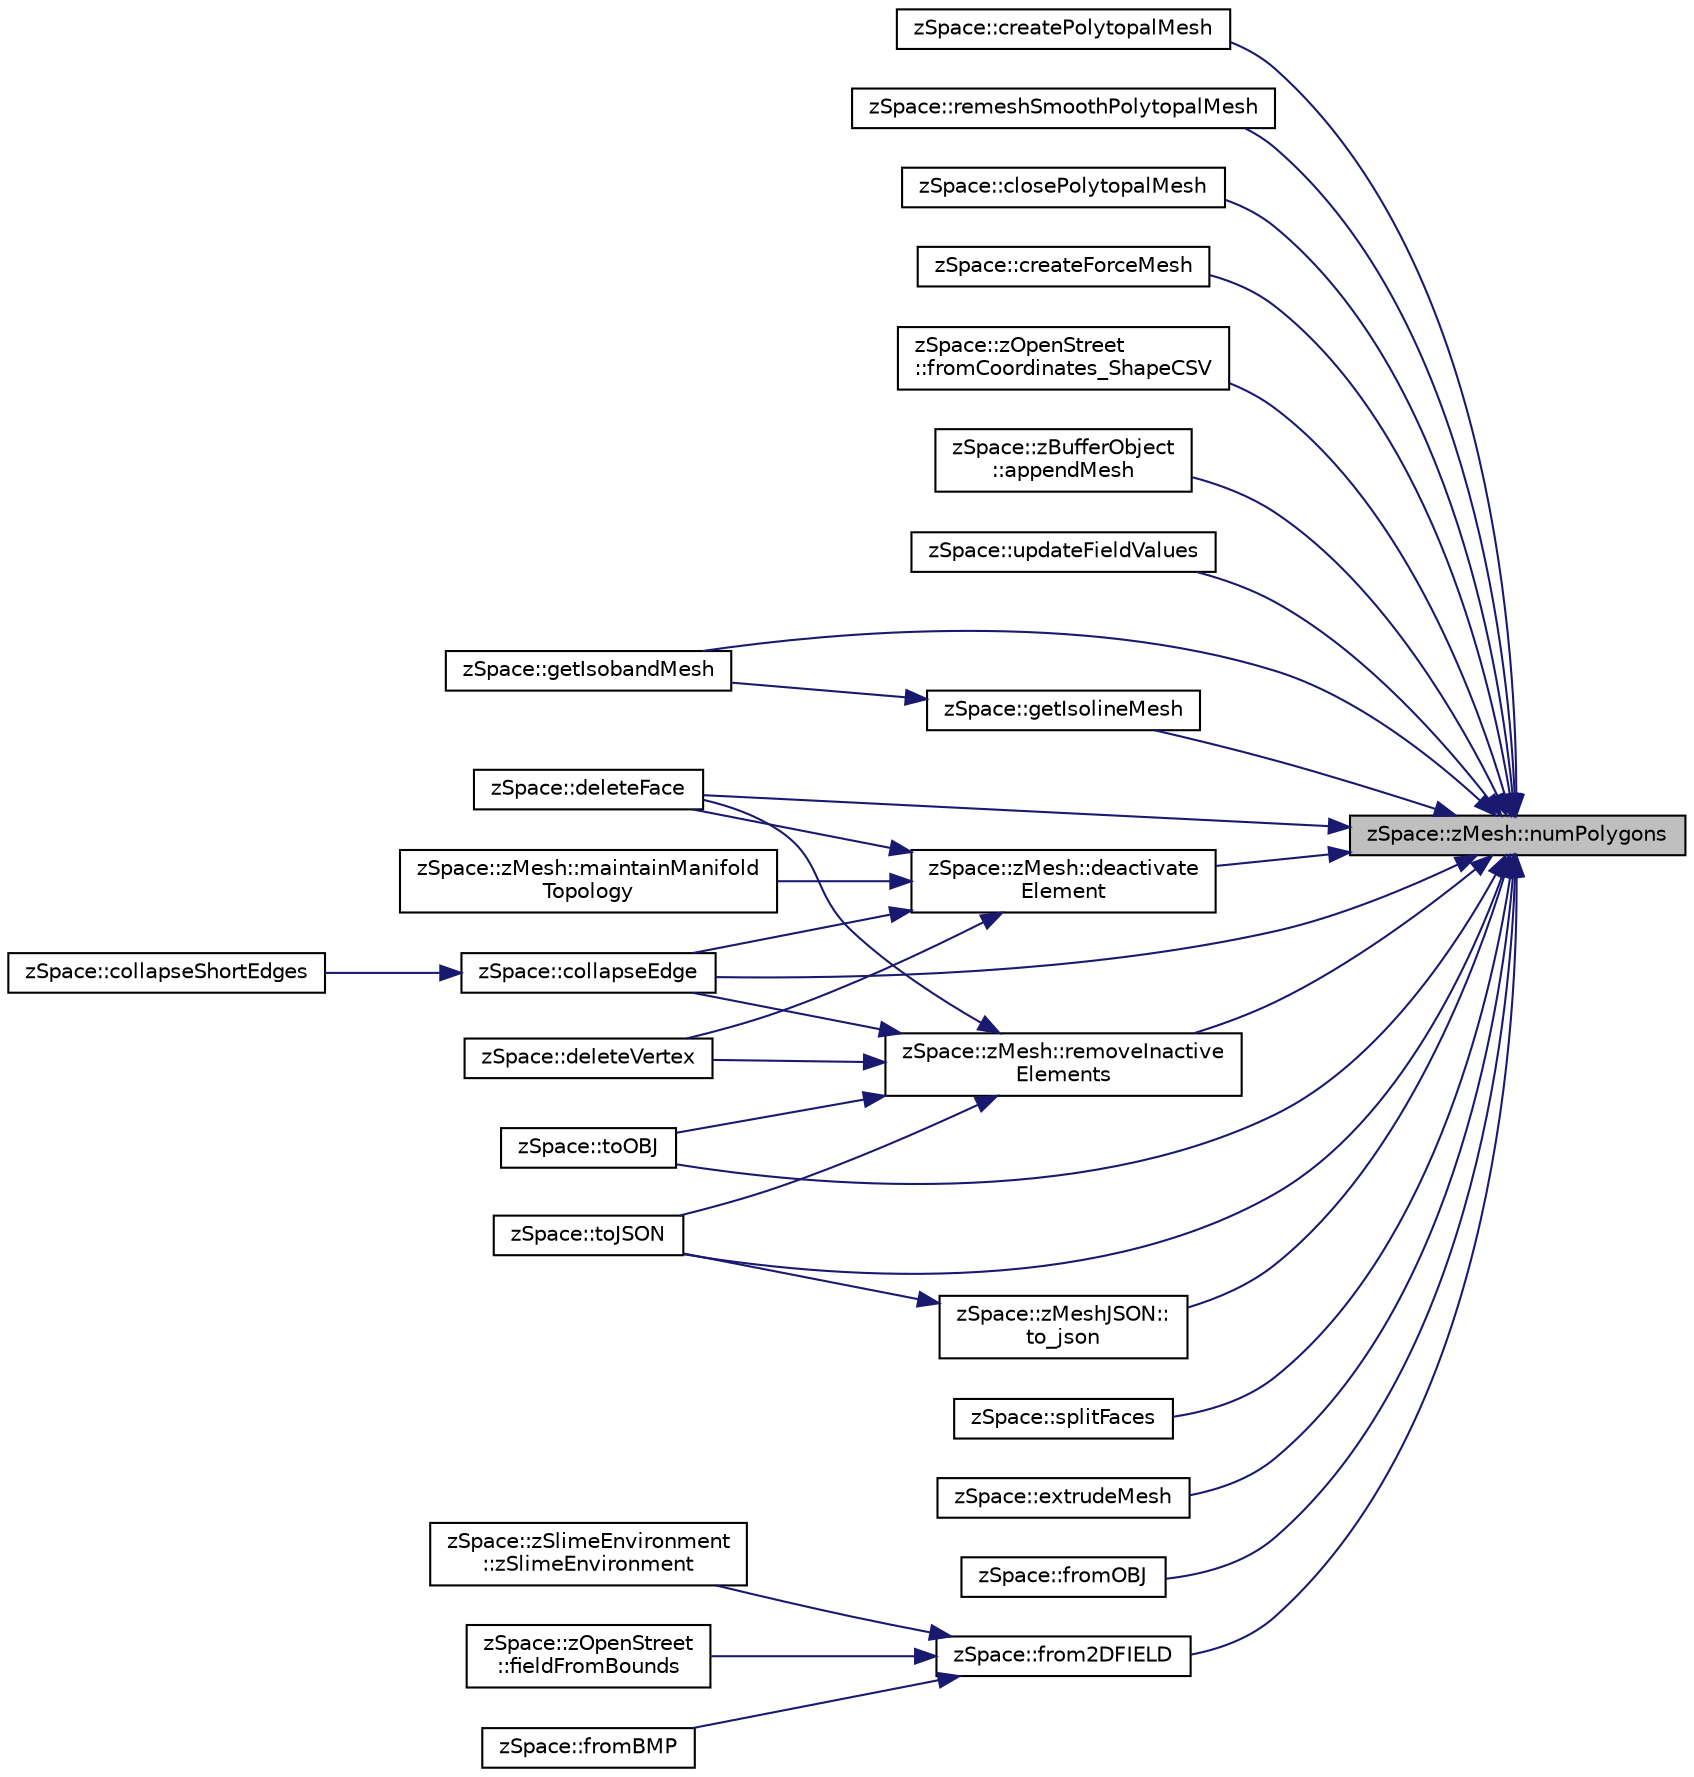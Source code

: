digraph "zSpace::zMesh::numPolygons"
{
 // LATEX_PDF_SIZE
  edge [fontname="Helvetica",fontsize="10",labelfontname="Helvetica",labelfontsize="10"];
  node [fontname="Helvetica",fontsize="10",shape=record];
  rankdir="RL";
  Node490 [label="zSpace::zMesh::numPolygons",height=0.2,width=0.4,color="black", fillcolor="grey75", style="filled", fontcolor="black",tooltip="This method returns the number of polygons in the mesh."];
  Node490 -> Node491 [dir="back",color="midnightblue",fontsize="10",style="solid",fontname="Helvetica"];
  Node491 [label="zSpace::createPolytopalMesh",height=0.2,width=0.4,color="black", fillcolor="white", style="filled",URL="$group__z_polytopal.html#gaf251bb68cd900abe02f923fa4f54686c",tooltip="This method creates the polytopal mesh based on the input volume mesh and its center line graph."];
  Node490 -> Node492 [dir="back",color="midnightblue",fontsize="10",style="solid",fontname="Helvetica"];
  Node492 [label="zSpace::remeshSmoothPolytopalMesh",height=0.2,width=0.4,color="black", fillcolor="white", style="filled",URL="$group__z_polytopal.html#ga5dd7e372cf8287c0434778b2e58d41f1",tooltip="This method remeshes the smoothed polytopal mesh to have rulings in ony one direction."];
  Node490 -> Node493 [dir="back",color="midnightblue",fontsize="10",style="solid",fontname="Helvetica"];
  Node493 [label="zSpace::closePolytopalMesh",height=0.2,width=0.4,color="black", fillcolor="white", style="filled",URL="$group__z_polytopal.html#gae190027ab219b334781def349d7b08fb",tooltip="This method closes the smooth polytopal mesh."];
  Node490 -> Node494 [dir="back",color="midnightblue",fontsize="10",style="solid",fontname="Helvetica"];
  Node494 [label="zSpace::createForceMesh",height=0.2,width=0.4,color="black", fillcolor="white", style="filled",URL="$group__z_vault___t_n_a.html#ga25c838cdc81a084a1fffacb95da267a3",tooltip="This method computes the force mesh based on the thrust netwrok analysis."];
  Node490 -> Node495 [dir="back",color="midnightblue",fontsize="10",style="solid",fontname="Helvetica"];
  Node495 [label="zSpace::zOpenStreet\l::fromCoordinates_ShapeCSV",height=0.2,width=0.4,color="black", fillcolor="white", style="filled",URL="$classz_space_1_1z_open_street.html#a1f424a620d6a85c3d5d54f8a92a95005",tooltip="This method gets mesh and data attributes from input shape CSV data files."];
  Node490 -> Node496 [dir="back",color="midnightblue",fontsize="10",style="solid",fontname="Helvetica"];
  Node496 [label="zSpace::zBufferObject\l::appendMesh",height=0.2,width=0.4,color="black", fillcolor="white", style="filled",URL="$classz_space_1_1z_buffer_object.html#ac5e8e4b2d6a21dbf4e59ed55a8b8bc58",tooltip="This method appends zMesh to the buffer."];
  Node490 -> Node497 [dir="back",color="midnightblue",fontsize="10",style="solid",fontname="Helvetica"];
  Node497 [label="zSpace::updateFieldValues",height=0.2,width=0.4,color="black", fillcolor="white", style="filled",URL="$group__z_field2_d_utilities.html#ga7317fef387a758a3c687d6b511252172",tooltip="This method updates the color values of the field mesh based on the scalar values...."];
  Node490 -> Node498 [dir="back",color="midnightblue",fontsize="10",style="solid",fontname="Helvetica"];
  Node498 [label="zSpace::getIsolineMesh",height=0.2,width=0.4,color="black", fillcolor="white", style="filled",URL="$group__z_field2_d_utilities.html#ga63d805729d97ddd318cf0700a234b469",tooltip="This method creates a isoline mesh from the input field mesh at the given field threshold."];
  Node498 -> Node499 [dir="back",color="midnightblue",fontsize="10",style="solid",fontname="Helvetica"];
  Node499 [label="zSpace::getIsobandMesh",height=0.2,width=0.4,color="black", fillcolor="white", style="filled",URL="$group__z_field2_d_utilities.html#ga45610f4909d8d9800db09f245dc8ba8a",tooltip="This method creates a isoband mesh from the input field mesh at the given field threshold."];
  Node490 -> Node499 [dir="back",color="midnightblue",fontsize="10",style="solid",fontname="Helvetica"];
  Node490 -> Node500 [dir="back",color="midnightblue",fontsize="10",style="solid",fontname="Helvetica"];
  Node500 [label="zSpace::zMesh::deactivate\lElement",height=0.2,width=0.4,color="black", fillcolor="white", style="filled",URL="$classz_space_1_1z_mesh.html#aea35829fdb54f511f93cef10c85da66c",tooltip="This method deactivates the input elements from the array connected with the input type."];
  Node500 -> Node501 [dir="back",color="midnightblue",fontsize="10",style="solid",fontname="Helvetica"];
  Node501 [label="zSpace::zMesh::maintainManifold\lTopology",height=0.2,width=0.4,color="black", fillcolor="white", style="filled",URL="$classz_space_1_1z_mesh.html#ae66609043bee62d706443ac5dc47304f",tooltip="This method cleans up the mesh to maintain manifolod topology."];
  Node500 -> Node502 [dir="back",color="midnightblue",fontsize="10",style="solid",fontname="Helvetica"];
  Node502 [label="zSpace::deleteVertex",height=0.2,width=0.4,color="black", fillcolor="white", style="filled",URL="$group__z_mesh_modifiers.html#ga20644ac4933b8ae055b0eb47a9df8420",tooltip="This method deletes the mesh vertex given by the input vertex index."];
  Node500 -> Node503 [dir="back",color="midnightblue",fontsize="10",style="solid",fontname="Helvetica"];
  Node503 [label="zSpace::deleteFace",height=0.2,width=0.4,color="black", fillcolor="white", style="filled",URL="$group__z_mesh_modifiers.html#ga24ab0fcd418ba91e387838fdc4711787",tooltip="This method deletes the mesh face given by the input face index."];
  Node500 -> Node504 [dir="back",color="midnightblue",fontsize="10",style="solid",fontname="Helvetica"];
  Node504 [label="zSpace::collapseEdge",height=0.2,width=0.4,color="black", fillcolor="white", style="filled",URL="$group__z_mesh_modifiers.html#ga77533a4e95924fa8c030ba013eef1ec6",tooltip="This method collapses an edge into a vertex."];
  Node504 -> Node505 [dir="back",color="midnightblue",fontsize="10",style="solid",fontname="Helvetica"];
  Node505 [label="zSpace::collapseShortEdges",height=0.2,width=0.4,color="black", fillcolor="white", style="filled",URL="$group__z_mesh_modifiers.html#ga14350e97740cec4f835125fb286fc071",tooltip="This method collapses an edge shorter than the given minimum edge length value if the collapsing does..."];
  Node490 -> Node506 [dir="back",color="midnightblue",fontsize="10",style="solid",fontname="Helvetica"];
  Node506 [label="zSpace::zMesh::removeInactive\lElements",height=0.2,width=0.4,color="black", fillcolor="white", style="filled",URL="$classz_space_1_1z_mesh.html#ab21d59eecb169921b427a7e766d47aa5",tooltip="This method removes inactive elements from the array connected with the input type."];
  Node506 -> Node502 [dir="back",color="midnightblue",fontsize="10",style="solid",fontname="Helvetica"];
  Node506 -> Node503 [dir="back",color="midnightblue",fontsize="10",style="solid",fontname="Helvetica"];
  Node506 -> Node504 [dir="back",color="midnightblue",fontsize="10",style="solid",fontname="Helvetica"];
  Node506 -> Node507 [dir="back",color="midnightblue",fontsize="10",style="solid",fontname="Helvetica"];
  Node507 [label="zSpace::toOBJ",height=0.2,width=0.4,color="black", fillcolor="white", style="filled",URL="$group__z_i_o___mesh.html#ga56d1123fee7864f1a5da2f740b9e589d",tooltip="This method exports zMesh as an OBJ file."];
  Node506 -> Node508 [dir="back",color="midnightblue",fontsize="10",style="solid",fontname="Helvetica"];
  Node508 [label="zSpace::toJSON",height=0.2,width=0.4,color="black", fillcolor="white", style="filled",URL="$group__z_i_o___mesh.html#ga6fccda275363a86353d2750673122d6f",tooltip="This method exports zMesh to a JSON file format using JSON Modern Library."];
  Node490 -> Node503 [dir="back",color="midnightblue",fontsize="10",style="solid",fontname="Helvetica"];
  Node490 -> Node504 [dir="back",color="midnightblue",fontsize="10",style="solid",fontname="Helvetica"];
  Node490 -> Node509 [dir="back",color="midnightblue",fontsize="10",style="solid",fontname="Helvetica"];
  Node509 [label="zSpace::splitFaces",height=0.2,width=0.4,color="black", fillcolor="white", style="filled",URL="$group__z_mesh_modifiers.html#gaeda022d590a10b38c94e75bc0e278d80",tooltip="This method splits a set of edges and faces of a mesh in a continuous manner."];
  Node490 -> Node510 [dir="back",color="midnightblue",fontsize="10",style="solid",fontname="Helvetica"];
  Node510 [label="zSpace::extrudeMesh",height=0.2,width=0.4,color="black", fillcolor="white", style="filled",URL="$group__z_mesh_modifiers.html#ga6f2ce938aa8bb72d5b4649115d76d9c8",tooltip="This method returns an extruded mesh from the input mesh."];
  Node490 -> Node507 [dir="back",color="midnightblue",fontsize="10",style="solid",fontname="Helvetica"];
  Node490 -> Node508 [dir="back",color="midnightblue",fontsize="10",style="solid",fontname="Helvetica"];
  Node490 -> Node511 [dir="back",color="midnightblue",fontsize="10",style="solid",fontname="Helvetica"];
  Node511 [label="zSpace::fromOBJ",height=0.2,width=0.4,color="black", fillcolor="white", style="filled",URL="$group__z_i_o___mesh.html#gad60778d5e70ebdcc0bd24babf3afa810",tooltip="This method imports zMesh from an OBJ file."];
  Node490 -> Node512 [dir="back",color="midnightblue",fontsize="10",style="solid",fontname="Helvetica"];
  Node512 [label="zSpace::from2DFIELD",height=0.2,width=0.4,color="black", fillcolor="white", style="filled",URL="$group__z_i_o___mesh.html#ga9501fa762906c00a7e243a21ceda4a1e",tooltip="This method creates a mesh from the input scalar field."];
  Node512 -> Node513 [dir="back",color="midnightblue",fontsize="10",style="solid",fontname="Helvetica"];
  Node513 [label="zSpace::zSlimeEnvironment\l::zSlimeEnvironment",height=0.2,width=0.4,color="black", fillcolor="white", style="filled",URL="$classz_space_1_1z_slime_environment.html#a7696311d42321327c2fe1bef3f3856f9",tooltip="Default constructor."];
  Node512 -> Node514 [dir="back",color="midnightblue",fontsize="10",style="solid",fontname="Helvetica"];
  Node514 [label="zSpace::zOpenStreet\l::fieldFromBounds",height=0.2,width=0.4,color="black", fillcolor="white", style="filled",URL="$classz_space_1_1z_open_street.html#afbc7adca0c9d2ee4635de29baba0b5b5",tooltip="This method computes the scalar field from the bounds and input resolution. It also computes the fiel..."];
  Node512 -> Node515 [dir="back",color="midnightblue",fontsize="10",style="solid",fontname="Helvetica"];
  Node515 [label="zSpace::fromBMP",height=0.2,width=0.4,color="black", fillcolor="white", style="filled",URL="$group__z_i_o___field2_d.html#ga49184e30ceb6f1a83c2907029cbeb9a1",tooltip="This method imorts the input bitmap file and creates the corresponding field and field mesh...."];
  Node490 -> Node516 [dir="back",color="midnightblue",fontsize="10",style="solid",fontname="Helvetica"];
  Node516 [label="zSpace::zMeshJSON::\lto_json",height=0.2,width=0.4,color="black", fillcolor="white", style="filled",URL="$classz_space_1_1z_mesh_j_s_o_n.html#a2f9c901ed11d790ecec40f3ca6ea4a17",tooltip="This method creates the JSON file from the input zMesh using JSON Modern Library."];
  Node516 -> Node508 [dir="back",color="midnightblue",fontsize="10",style="solid",fontname="Helvetica"];
}
